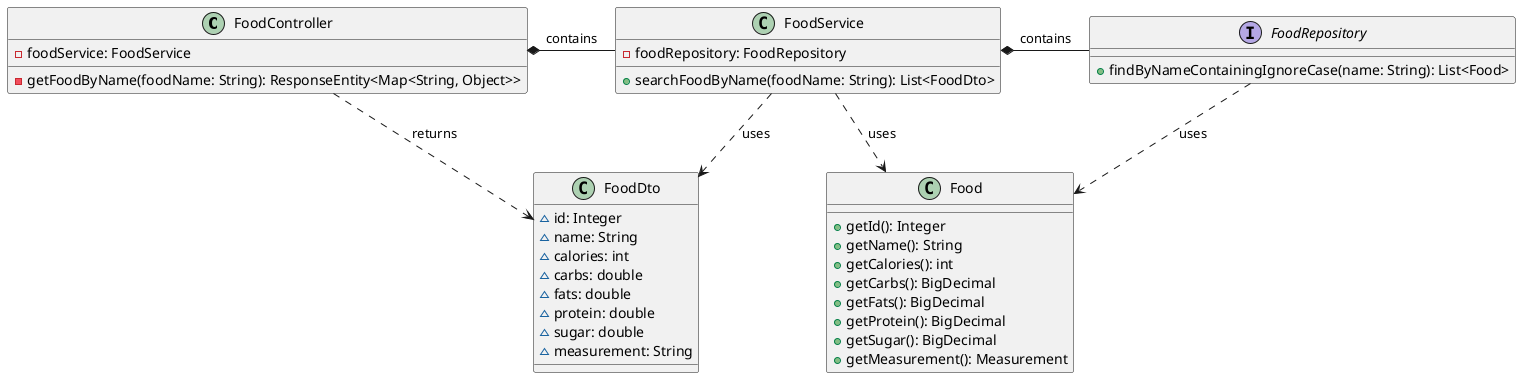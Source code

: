 @startuml
class FoodController {
    -foodService: FoodService
    -getFoodByName(foodName: String): ResponseEntity<Map<String, Object>>
}

class FoodService {
    -foodRepository: FoodRepository
    +searchFoodByName(foodName: String): List<FoodDto>
}

interface FoodRepository {
    +findByNameContainingIgnoreCase(name: String): List<Food>
}

class FoodDto {
    ~id: Integer
    ~name: String
    ~calories: int
    ~carbs: double
    ~fats: double
    ~protein: double
    ~sugar: double
    ~measurement: String
}

class Food {
    +getId(): Integer
    +getName(): String
    +getCalories(): int
    +getCarbs(): BigDecimal
    +getFats(): BigDecimal
    +getProtein(): BigDecimal
    +getSugar(): BigDecimal
    +getMeasurement(): Measurement
}

FoodController *- FoodService: contains
FoodService *- FoodRepository: contains
FoodDto <.up. FoodController: returns
Food <.up. FoodRepository: uses
Food <.up. FoodService: uses
FoodDto <.up. FoodService: uses
@enduml